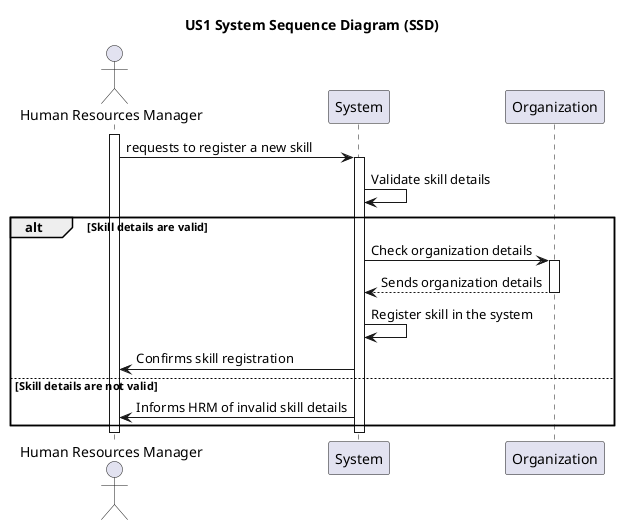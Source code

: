 @startuml
title US1 System Sequence Diagram (SSD)

actor "Human Resources Manager" as HRM
participant System
participant Organization

activate HRM
HRM -> System : requests to register a new skill
activate System
System -> System : Validate skill details
alt Skill details are valid
    System -> Organization : Check organization details
    activate Organization
    Organization --> System : Sends organization details
    deactivate Organization
    System -> System : Register skill in the system
    System -> HRM : Confirms skill registration
else Skill details are not valid
    System -> HRM : Informs HRM of invalid skill details
end
deactivate System
deactivate HRM

@enduml